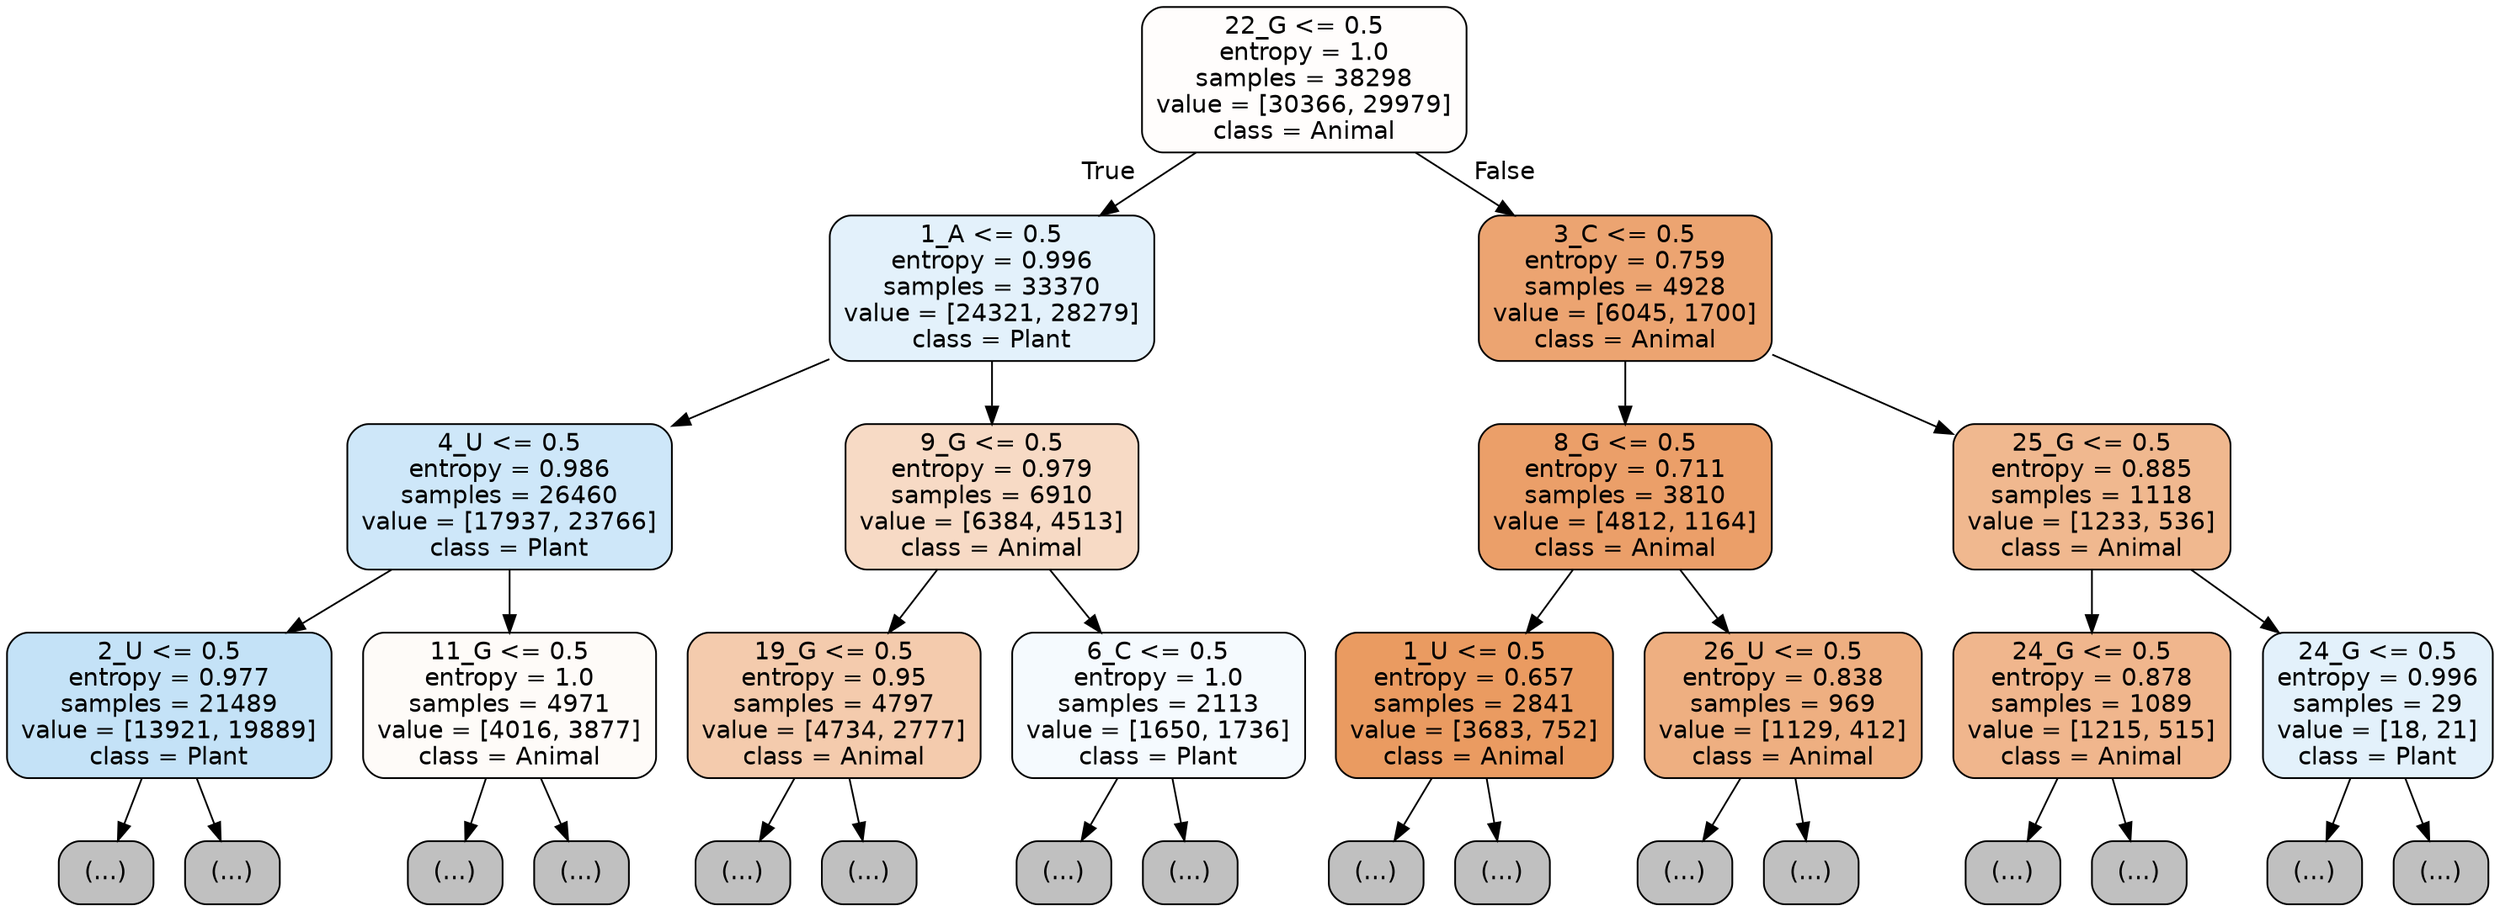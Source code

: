 digraph Tree {
node [shape=box, style="filled, rounded", color="black", fontname="helvetica"] ;
edge [fontname="helvetica"] ;
0 [label="22_G <= 0.5\nentropy = 1.0\nsamples = 38298\nvalue = [30366, 29979]\nclass = Animal", fillcolor="#fffdfc"] ;
1 [label="1_A <= 0.5\nentropy = 0.996\nsamples = 33370\nvalue = [24321, 28279]\nclass = Plant", fillcolor="#e3f1fb"] ;
0 -> 1 [labeldistance=2.5, labelangle=45, headlabel="True"] ;
2 [label="4_U <= 0.5\nentropy = 0.986\nsamples = 26460\nvalue = [17937, 23766]\nclass = Plant", fillcolor="#cee7f9"] ;
1 -> 2 ;
3 [label="2_U <= 0.5\nentropy = 0.977\nsamples = 21489\nvalue = [13921, 19889]\nclass = Plant", fillcolor="#c4e2f7"] ;
2 -> 3 ;
4 [label="(...)", fillcolor="#C0C0C0"] ;
3 -> 4 ;
6683 [label="(...)", fillcolor="#C0C0C0"] ;
3 -> 6683 ;
9118 [label="11_G <= 0.5\nentropy = 1.0\nsamples = 4971\nvalue = [4016, 3877]\nclass = Animal", fillcolor="#fefbf8"] ;
2 -> 9118 ;
9119 [label="(...)", fillcolor="#C0C0C0"] ;
9118 -> 9119 ;
11064 [label="(...)", fillcolor="#C0C0C0"] ;
9118 -> 11064 ;
11757 [label="9_G <= 0.5\nentropy = 0.979\nsamples = 6910\nvalue = [6384, 4513]\nclass = Animal", fillcolor="#f7dac5"] ;
1 -> 11757 ;
11758 [label="19_G <= 0.5\nentropy = 0.95\nsamples = 4797\nvalue = [4734, 2777]\nclass = Animal", fillcolor="#f4cbad"] ;
11757 -> 11758 ;
11759 [label="(...)", fillcolor="#C0C0C0"] ;
11758 -> 11759 ;
13800 [label="(...)", fillcolor="#C0C0C0"] ;
11758 -> 13800 ;
14495 [label="6_C <= 0.5\nentropy = 1.0\nsamples = 2113\nvalue = [1650, 1736]\nclass = Plant", fillcolor="#f5fafe"] ;
11757 -> 14495 ;
14496 [label="(...)", fillcolor="#C0C0C0"] ;
14495 -> 14496 ;
15225 [label="(...)", fillcolor="#C0C0C0"] ;
14495 -> 15225 ;
15422 [label="3_C <= 0.5\nentropy = 0.759\nsamples = 4928\nvalue = [6045, 1700]\nclass = Animal", fillcolor="#eca471"] ;
0 -> 15422 [labeldistance=2.5, labelangle=-45, headlabel="False"] ;
15423 [label="8_G <= 0.5\nentropy = 0.711\nsamples = 3810\nvalue = [4812, 1164]\nclass = Animal", fillcolor="#eb9f69"] ;
15422 -> 15423 ;
15424 [label="1_U <= 0.5\nentropy = 0.657\nsamples = 2841\nvalue = [3683, 752]\nclass = Animal", fillcolor="#ea9b61"] ;
15423 -> 15424 ;
15425 [label="(...)", fillcolor="#C0C0C0"] ;
15424 -> 15425 ;
16052 [label="(...)", fillcolor="#C0C0C0"] ;
15424 -> 16052 ;
16473 [label="26_U <= 0.5\nentropy = 0.838\nsamples = 969\nvalue = [1129, 412]\nclass = Animal", fillcolor="#eeaf81"] ;
15423 -> 16473 ;
16474 [label="(...)", fillcolor="#C0C0C0"] ;
16473 -> 16474 ;
16881 [label="(...)", fillcolor="#C0C0C0"] ;
16473 -> 16881 ;
16884 [label="25_G <= 0.5\nentropy = 0.885\nsamples = 1118\nvalue = [1233, 536]\nclass = Animal", fillcolor="#f0b88f"] ;
15422 -> 16884 ;
16885 [label="24_G <= 0.5\nentropy = 0.878\nsamples = 1089\nvalue = [1215, 515]\nclass = Animal", fillcolor="#f0b68d"] ;
16884 -> 16885 ;
16886 [label="(...)", fillcolor="#C0C0C0"] ;
16885 -> 16886 ;
17373 [label="(...)", fillcolor="#C0C0C0"] ;
16885 -> 17373 ;
17398 [label="24_G <= 0.5\nentropy = 0.996\nsamples = 29\nvalue = [18, 21]\nclass = Plant", fillcolor="#e3f1fb"] ;
16884 -> 17398 ;
17399 [label="(...)", fillcolor="#C0C0C0"] ;
17398 -> 17399 ;
17412 [label="(...)", fillcolor="#C0C0C0"] ;
17398 -> 17412 ;
}